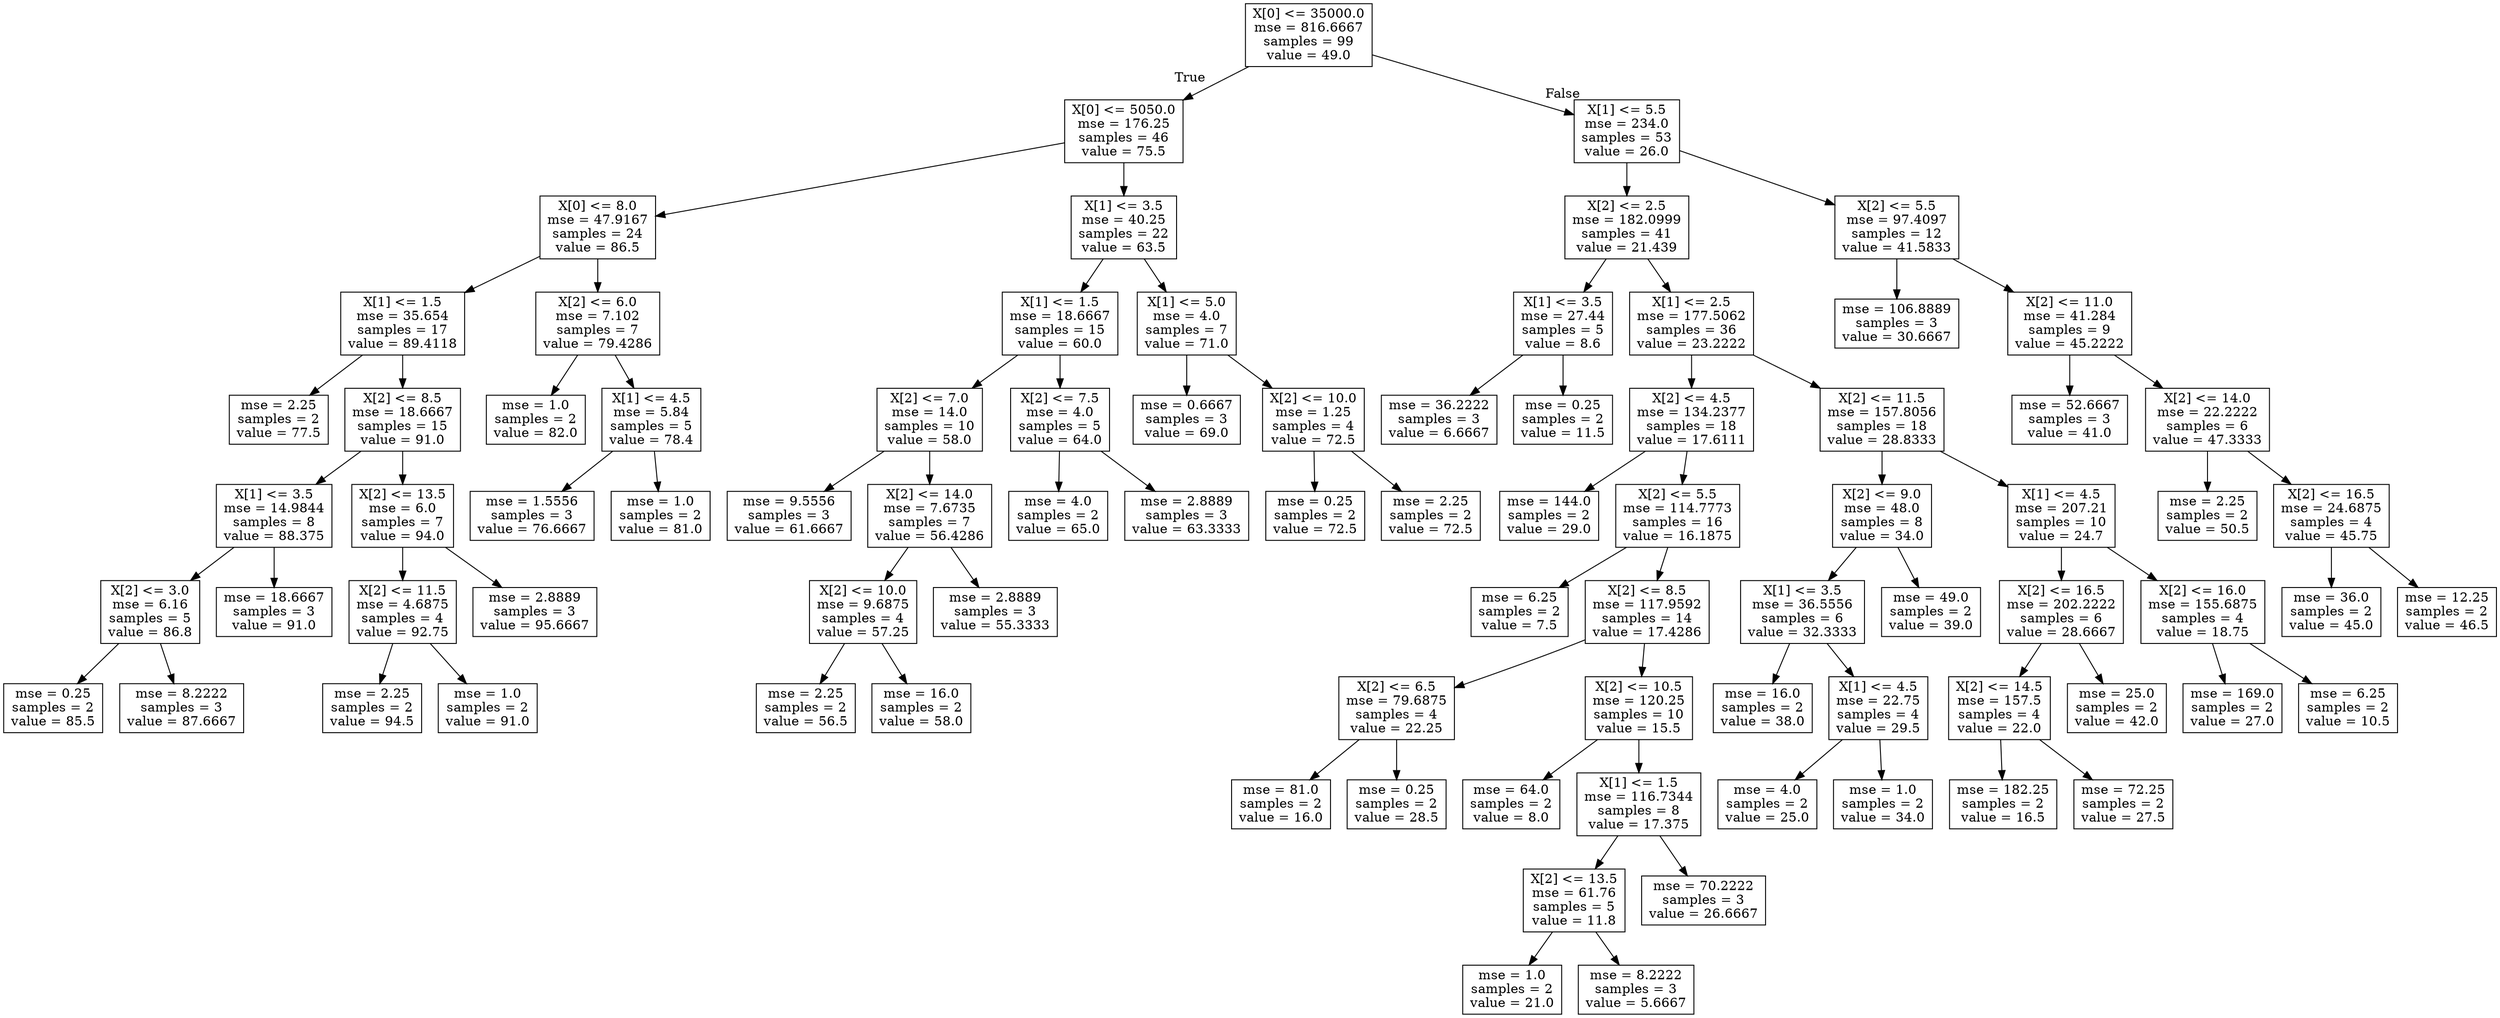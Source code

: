 digraph Tree {
node [shape=box] ;
0 [label="X[0] <= 35000.0\nmse = 816.6667\nsamples = 99\nvalue = 49.0"] ;
1 [label="X[0] <= 5050.0\nmse = 176.25\nsamples = 46\nvalue = 75.5"] ;
0 -> 1 [labeldistance=2.5, labelangle=45, headlabel="True"] ;
2 [label="X[0] <= 8.0\nmse = 47.9167\nsamples = 24\nvalue = 86.5"] ;
1 -> 2 ;
3 [label="X[1] <= 1.5\nmse = 35.654\nsamples = 17\nvalue = 89.4118"] ;
2 -> 3 ;
4 [label="mse = 2.25\nsamples = 2\nvalue = 77.5"] ;
3 -> 4 ;
5 [label="X[2] <= 8.5\nmse = 18.6667\nsamples = 15\nvalue = 91.0"] ;
3 -> 5 ;
6 [label="X[1] <= 3.5\nmse = 14.9844\nsamples = 8\nvalue = 88.375"] ;
5 -> 6 ;
7 [label="X[2] <= 3.0\nmse = 6.16\nsamples = 5\nvalue = 86.8"] ;
6 -> 7 ;
8 [label="mse = 0.25\nsamples = 2\nvalue = 85.5"] ;
7 -> 8 ;
9 [label="mse = 8.2222\nsamples = 3\nvalue = 87.6667"] ;
7 -> 9 ;
10 [label="mse = 18.6667\nsamples = 3\nvalue = 91.0"] ;
6 -> 10 ;
11 [label="X[2] <= 13.5\nmse = 6.0\nsamples = 7\nvalue = 94.0"] ;
5 -> 11 ;
12 [label="X[2] <= 11.5\nmse = 4.6875\nsamples = 4\nvalue = 92.75"] ;
11 -> 12 ;
13 [label="mse = 2.25\nsamples = 2\nvalue = 94.5"] ;
12 -> 13 ;
14 [label="mse = 1.0\nsamples = 2\nvalue = 91.0"] ;
12 -> 14 ;
15 [label="mse = 2.8889\nsamples = 3\nvalue = 95.6667"] ;
11 -> 15 ;
16 [label="X[2] <= 6.0\nmse = 7.102\nsamples = 7\nvalue = 79.4286"] ;
2 -> 16 ;
17 [label="mse = 1.0\nsamples = 2\nvalue = 82.0"] ;
16 -> 17 ;
18 [label="X[1] <= 4.5\nmse = 5.84\nsamples = 5\nvalue = 78.4"] ;
16 -> 18 ;
19 [label="mse = 1.5556\nsamples = 3\nvalue = 76.6667"] ;
18 -> 19 ;
20 [label="mse = 1.0\nsamples = 2\nvalue = 81.0"] ;
18 -> 20 ;
21 [label="X[1] <= 3.5\nmse = 40.25\nsamples = 22\nvalue = 63.5"] ;
1 -> 21 ;
22 [label="X[1] <= 1.5\nmse = 18.6667\nsamples = 15\nvalue = 60.0"] ;
21 -> 22 ;
23 [label="X[2] <= 7.0\nmse = 14.0\nsamples = 10\nvalue = 58.0"] ;
22 -> 23 ;
24 [label="mse = 9.5556\nsamples = 3\nvalue = 61.6667"] ;
23 -> 24 ;
25 [label="X[2] <= 14.0\nmse = 7.6735\nsamples = 7\nvalue = 56.4286"] ;
23 -> 25 ;
26 [label="X[2] <= 10.0\nmse = 9.6875\nsamples = 4\nvalue = 57.25"] ;
25 -> 26 ;
27 [label="mse = 2.25\nsamples = 2\nvalue = 56.5"] ;
26 -> 27 ;
28 [label="mse = 16.0\nsamples = 2\nvalue = 58.0"] ;
26 -> 28 ;
29 [label="mse = 2.8889\nsamples = 3\nvalue = 55.3333"] ;
25 -> 29 ;
30 [label="X[2] <= 7.5\nmse = 4.0\nsamples = 5\nvalue = 64.0"] ;
22 -> 30 ;
31 [label="mse = 4.0\nsamples = 2\nvalue = 65.0"] ;
30 -> 31 ;
32 [label="mse = 2.8889\nsamples = 3\nvalue = 63.3333"] ;
30 -> 32 ;
33 [label="X[1] <= 5.0\nmse = 4.0\nsamples = 7\nvalue = 71.0"] ;
21 -> 33 ;
34 [label="mse = 0.6667\nsamples = 3\nvalue = 69.0"] ;
33 -> 34 ;
35 [label="X[2] <= 10.0\nmse = 1.25\nsamples = 4\nvalue = 72.5"] ;
33 -> 35 ;
36 [label="mse = 0.25\nsamples = 2\nvalue = 72.5"] ;
35 -> 36 ;
37 [label="mse = 2.25\nsamples = 2\nvalue = 72.5"] ;
35 -> 37 ;
38 [label="X[1] <= 5.5\nmse = 234.0\nsamples = 53\nvalue = 26.0"] ;
0 -> 38 [labeldistance=2.5, labelangle=-45, headlabel="False"] ;
39 [label="X[2] <= 2.5\nmse = 182.0999\nsamples = 41\nvalue = 21.439"] ;
38 -> 39 ;
40 [label="X[1] <= 3.5\nmse = 27.44\nsamples = 5\nvalue = 8.6"] ;
39 -> 40 ;
41 [label="mse = 36.2222\nsamples = 3\nvalue = 6.6667"] ;
40 -> 41 ;
42 [label="mse = 0.25\nsamples = 2\nvalue = 11.5"] ;
40 -> 42 ;
43 [label="X[1] <= 2.5\nmse = 177.5062\nsamples = 36\nvalue = 23.2222"] ;
39 -> 43 ;
44 [label="X[2] <= 4.5\nmse = 134.2377\nsamples = 18\nvalue = 17.6111"] ;
43 -> 44 ;
45 [label="mse = 144.0\nsamples = 2\nvalue = 29.0"] ;
44 -> 45 ;
46 [label="X[2] <= 5.5\nmse = 114.7773\nsamples = 16\nvalue = 16.1875"] ;
44 -> 46 ;
47 [label="mse = 6.25\nsamples = 2\nvalue = 7.5"] ;
46 -> 47 ;
48 [label="X[2] <= 8.5\nmse = 117.9592\nsamples = 14\nvalue = 17.4286"] ;
46 -> 48 ;
49 [label="X[2] <= 6.5\nmse = 79.6875\nsamples = 4\nvalue = 22.25"] ;
48 -> 49 ;
50 [label="mse = 81.0\nsamples = 2\nvalue = 16.0"] ;
49 -> 50 ;
51 [label="mse = 0.25\nsamples = 2\nvalue = 28.5"] ;
49 -> 51 ;
52 [label="X[2] <= 10.5\nmse = 120.25\nsamples = 10\nvalue = 15.5"] ;
48 -> 52 ;
53 [label="mse = 64.0\nsamples = 2\nvalue = 8.0"] ;
52 -> 53 ;
54 [label="X[1] <= 1.5\nmse = 116.7344\nsamples = 8\nvalue = 17.375"] ;
52 -> 54 ;
55 [label="X[2] <= 13.5\nmse = 61.76\nsamples = 5\nvalue = 11.8"] ;
54 -> 55 ;
56 [label="mse = 1.0\nsamples = 2\nvalue = 21.0"] ;
55 -> 56 ;
57 [label="mse = 8.2222\nsamples = 3\nvalue = 5.6667"] ;
55 -> 57 ;
58 [label="mse = 70.2222\nsamples = 3\nvalue = 26.6667"] ;
54 -> 58 ;
59 [label="X[2] <= 11.5\nmse = 157.8056\nsamples = 18\nvalue = 28.8333"] ;
43 -> 59 ;
60 [label="X[2] <= 9.0\nmse = 48.0\nsamples = 8\nvalue = 34.0"] ;
59 -> 60 ;
61 [label="X[1] <= 3.5\nmse = 36.5556\nsamples = 6\nvalue = 32.3333"] ;
60 -> 61 ;
62 [label="mse = 16.0\nsamples = 2\nvalue = 38.0"] ;
61 -> 62 ;
63 [label="X[1] <= 4.5\nmse = 22.75\nsamples = 4\nvalue = 29.5"] ;
61 -> 63 ;
64 [label="mse = 4.0\nsamples = 2\nvalue = 25.0"] ;
63 -> 64 ;
65 [label="mse = 1.0\nsamples = 2\nvalue = 34.0"] ;
63 -> 65 ;
66 [label="mse = 49.0\nsamples = 2\nvalue = 39.0"] ;
60 -> 66 ;
67 [label="X[1] <= 4.5\nmse = 207.21\nsamples = 10\nvalue = 24.7"] ;
59 -> 67 ;
68 [label="X[2] <= 16.5\nmse = 202.2222\nsamples = 6\nvalue = 28.6667"] ;
67 -> 68 ;
69 [label="X[2] <= 14.5\nmse = 157.5\nsamples = 4\nvalue = 22.0"] ;
68 -> 69 ;
70 [label="mse = 182.25\nsamples = 2\nvalue = 16.5"] ;
69 -> 70 ;
71 [label="mse = 72.25\nsamples = 2\nvalue = 27.5"] ;
69 -> 71 ;
72 [label="mse = 25.0\nsamples = 2\nvalue = 42.0"] ;
68 -> 72 ;
73 [label="X[2] <= 16.0\nmse = 155.6875\nsamples = 4\nvalue = 18.75"] ;
67 -> 73 ;
74 [label="mse = 169.0\nsamples = 2\nvalue = 27.0"] ;
73 -> 74 ;
75 [label="mse = 6.25\nsamples = 2\nvalue = 10.5"] ;
73 -> 75 ;
76 [label="X[2] <= 5.5\nmse = 97.4097\nsamples = 12\nvalue = 41.5833"] ;
38 -> 76 ;
77 [label="mse = 106.8889\nsamples = 3\nvalue = 30.6667"] ;
76 -> 77 ;
78 [label="X[2] <= 11.0\nmse = 41.284\nsamples = 9\nvalue = 45.2222"] ;
76 -> 78 ;
79 [label="mse = 52.6667\nsamples = 3\nvalue = 41.0"] ;
78 -> 79 ;
80 [label="X[2] <= 14.0\nmse = 22.2222\nsamples = 6\nvalue = 47.3333"] ;
78 -> 80 ;
81 [label="mse = 2.25\nsamples = 2\nvalue = 50.5"] ;
80 -> 81 ;
82 [label="X[2] <= 16.5\nmse = 24.6875\nsamples = 4\nvalue = 45.75"] ;
80 -> 82 ;
83 [label="mse = 36.0\nsamples = 2\nvalue = 45.0"] ;
82 -> 83 ;
84 [label="mse = 12.25\nsamples = 2\nvalue = 46.5"] ;
82 -> 84 ;
}